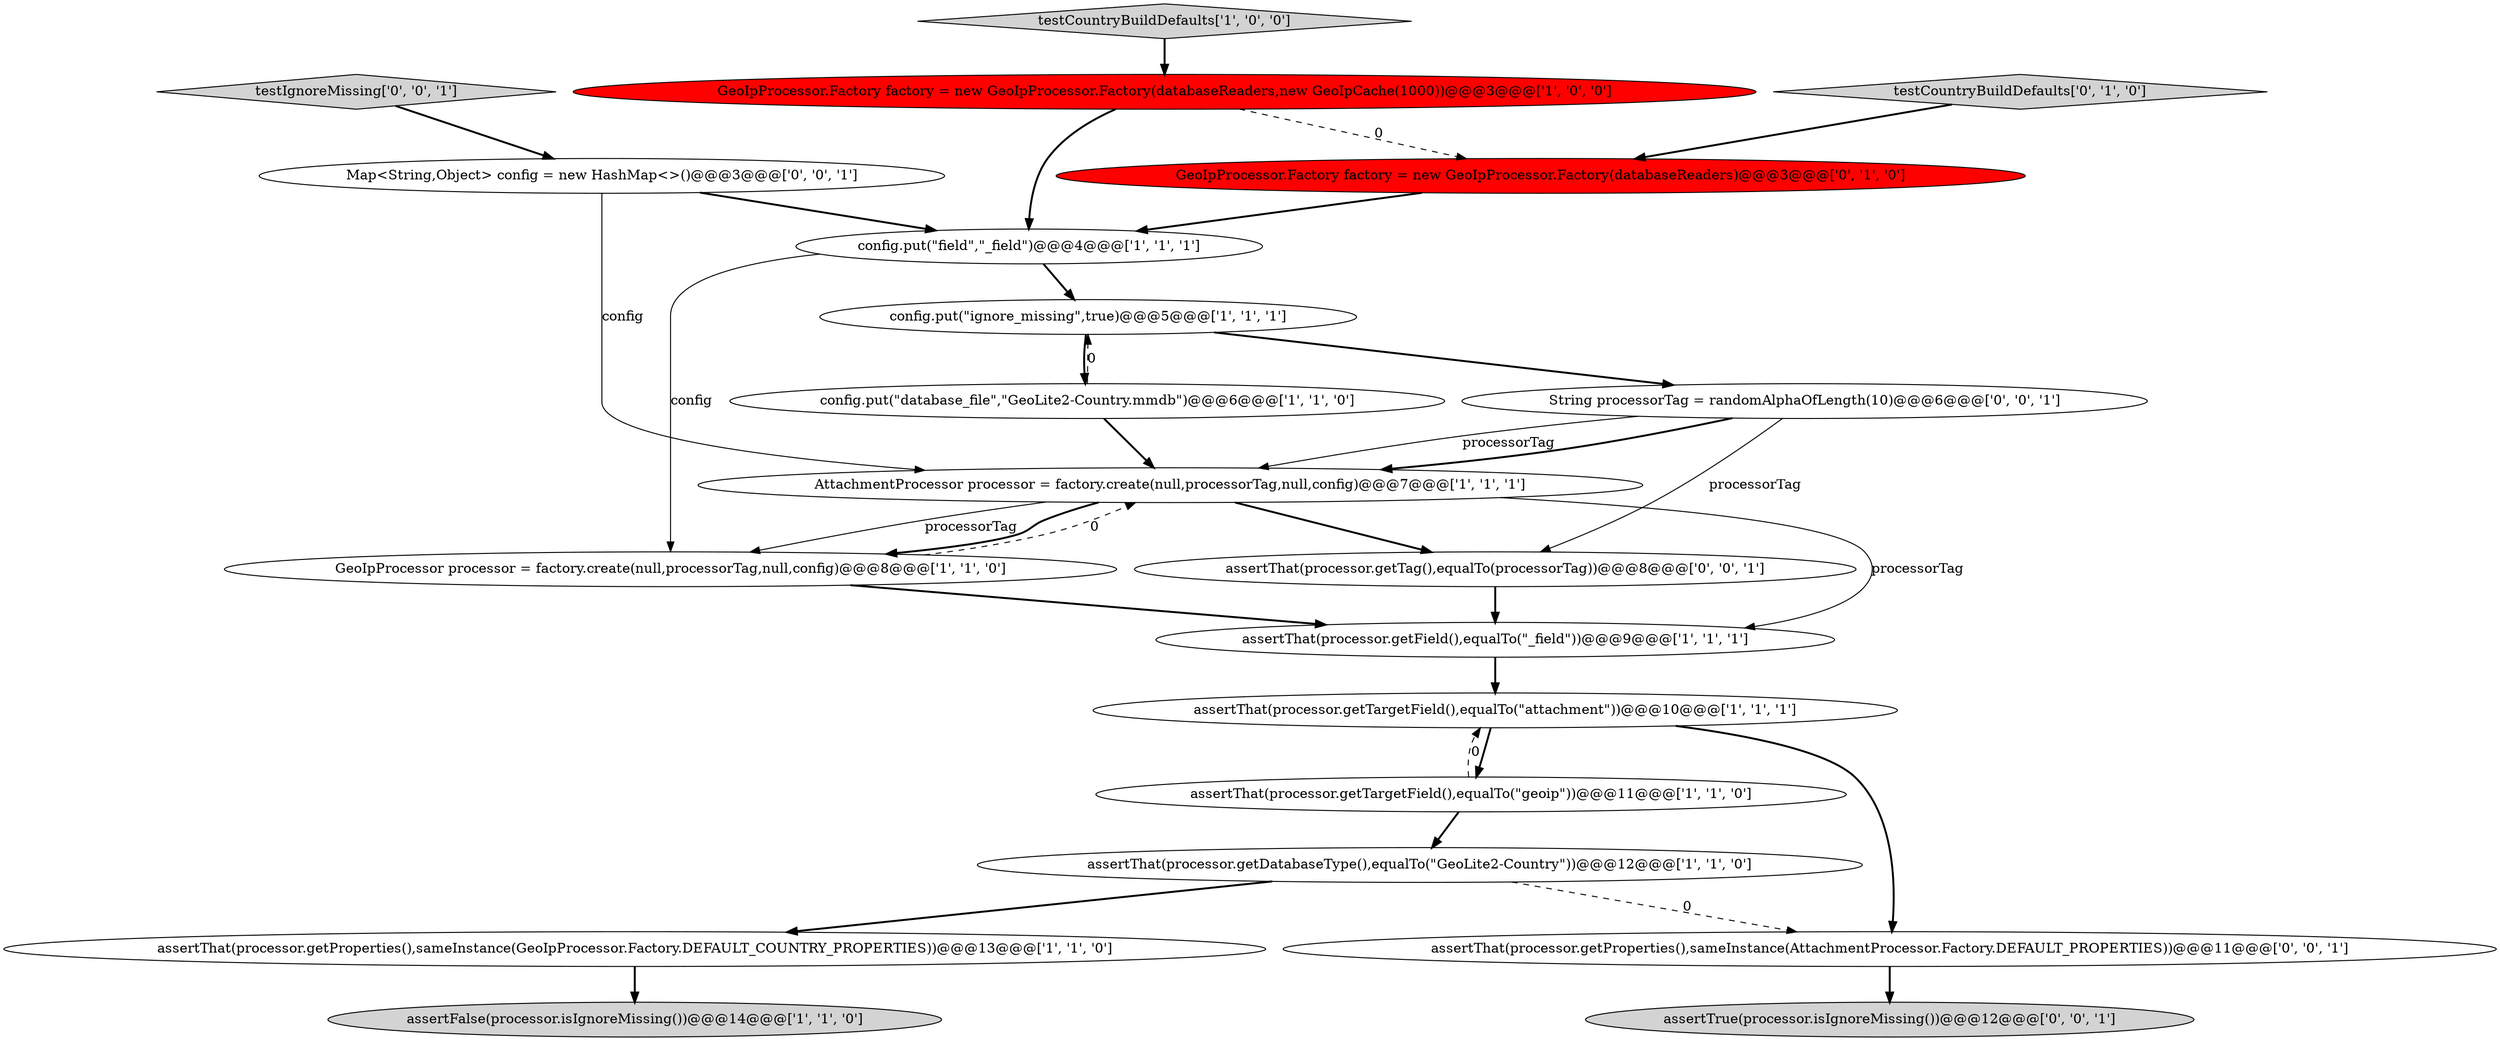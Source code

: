 digraph {
20 [style = filled, label = "assertThat(processor.getTag(),equalTo(processorTag))@@@8@@@['0', '0', '1']", fillcolor = white, shape = ellipse image = "AAA0AAABBB3BBB"];
0 [style = filled, label = "config.put(\"field\",\"_field\")@@@4@@@['1', '1', '1']", fillcolor = white, shape = ellipse image = "AAA0AAABBB1BBB"];
13 [style = filled, label = "testCountryBuildDefaults['0', '1', '0']", fillcolor = lightgray, shape = diamond image = "AAA0AAABBB2BBB"];
8 [style = filled, label = "config.put(\"database_file\",\"GeoLite2-Country.mmdb\")@@@6@@@['1', '1', '0']", fillcolor = white, shape = ellipse image = "AAA0AAABBB1BBB"];
12 [style = filled, label = "assertFalse(processor.isIgnoreMissing())@@@14@@@['1', '1', '0']", fillcolor = lightgray, shape = ellipse image = "AAA0AAABBB1BBB"];
19 [style = filled, label = "assertThat(processor.getProperties(),sameInstance(AttachmentProcessor.Factory.DEFAULT_PROPERTIES))@@@11@@@['0', '0', '1']", fillcolor = white, shape = ellipse image = "AAA0AAABBB3BBB"];
6 [style = filled, label = "assertThat(processor.getTargetField(),equalTo(\"geoip\"))@@@11@@@['1', '1', '0']", fillcolor = white, shape = ellipse image = "AAA0AAABBB1BBB"];
16 [style = filled, label = "assertTrue(processor.isIgnoreMissing())@@@12@@@['0', '0', '1']", fillcolor = lightgray, shape = ellipse image = "AAA0AAABBB3BBB"];
2 [style = filled, label = "assertThat(processor.getTargetField(),equalTo(\"attachment\"))@@@10@@@['1', '1', '1']", fillcolor = white, shape = ellipse image = "AAA0AAABBB1BBB"];
11 [style = filled, label = "GeoIpProcessor.Factory factory = new GeoIpProcessor.Factory(databaseReaders,new GeoIpCache(1000))@@@3@@@['1', '0', '0']", fillcolor = red, shape = ellipse image = "AAA1AAABBB1BBB"];
10 [style = filled, label = "testCountryBuildDefaults['1', '0', '0']", fillcolor = lightgray, shape = diamond image = "AAA0AAABBB1BBB"];
4 [style = filled, label = "assertThat(processor.getDatabaseType(),equalTo(\"GeoLite2-Country\"))@@@12@@@['1', '1', '0']", fillcolor = white, shape = ellipse image = "AAA0AAABBB1BBB"];
18 [style = filled, label = "String processorTag = randomAlphaOfLength(10)@@@6@@@['0', '0', '1']", fillcolor = white, shape = ellipse image = "AAA0AAABBB3BBB"];
5 [style = filled, label = "AttachmentProcessor processor = factory.create(null,processorTag,null,config)@@@7@@@['1', '1', '1']", fillcolor = white, shape = ellipse image = "AAA0AAABBB1BBB"];
1 [style = filled, label = "GeoIpProcessor processor = factory.create(null,processorTag,null,config)@@@8@@@['1', '1', '0']", fillcolor = white, shape = ellipse image = "AAA0AAABBB1BBB"];
7 [style = filled, label = "assertThat(processor.getProperties(),sameInstance(GeoIpProcessor.Factory.DEFAULT_COUNTRY_PROPERTIES))@@@13@@@['1', '1', '0']", fillcolor = white, shape = ellipse image = "AAA0AAABBB1BBB"];
3 [style = filled, label = "config.put(\"ignore_missing\",true)@@@5@@@['1', '1', '1']", fillcolor = white, shape = ellipse image = "AAA0AAABBB1BBB"];
15 [style = filled, label = "Map<String,Object> config = new HashMap<>()@@@3@@@['0', '0', '1']", fillcolor = white, shape = ellipse image = "AAA0AAABBB3BBB"];
17 [style = filled, label = "testIgnoreMissing['0', '0', '1']", fillcolor = lightgray, shape = diamond image = "AAA0AAABBB3BBB"];
9 [style = filled, label = "assertThat(processor.getField(),equalTo(\"_field\"))@@@9@@@['1', '1', '1']", fillcolor = white, shape = ellipse image = "AAA0AAABBB1BBB"];
14 [style = filled, label = "GeoIpProcessor.Factory factory = new GeoIpProcessor.Factory(databaseReaders)@@@3@@@['0', '1', '0']", fillcolor = red, shape = ellipse image = "AAA1AAABBB2BBB"];
0->3 [style = bold, label=""];
2->19 [style = bold, label=""];
1->5 [style = dashed, label="0"];
5->20 [style = bold, label=""];
20->9 [style = bold, label=""];
9->2 [style = bold, label=""];
7->12 [style = bold, label=""];
2->6 [style = bold, label=""];
18->20 [style = solid, label="processorTag"];
8->3 [style = dashed, label="0"];
18->5 [style = solid, label="processorTag"];
5->9 [style = solid, label="processorTag"];
4->7 [style = bold, label=""];
1->9 [style = bold, label=""];
5->1 [style = solid, label="processorTag"];
19->16 [style = bold, label=""];
3->18 [style = bold, label=""];
0->1 [style = solid, label="config"];
5->1 [style = bold, label=""];
6->4 [style = bold, label=""];
11->0 [style = bold, label=""];
15->5 [style = solid, label="config"];
8->5 [style = bold, label=""];
14->0 [style = bold, label=""];
3->8 [style = bold, label=""];
15->0 [style = bold, label=""];
18->5 [style = bold, label=""];
11->14 [style = dashed, label="0"];
17->15 [style = bold, label=""];
4->19 [style = dashed, label="0"];
13->14 [style = bold, label=""];
6->2 [style = dashed, label="0"];
10->11 [style = bold, label=""];
}
